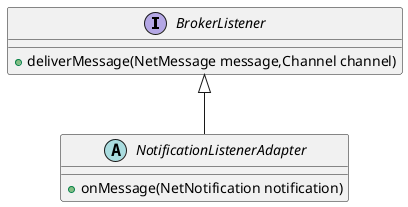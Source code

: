 @startuml


interface BrokerListener {
    +deliverMessage(NetMessage message,Channel channel)

}

BrokerListener <|-- NotificationListenerAdapter

abstract class NotificationListenerAdapter{
    +onMessage(NetNotification notification)
}

@enduml
